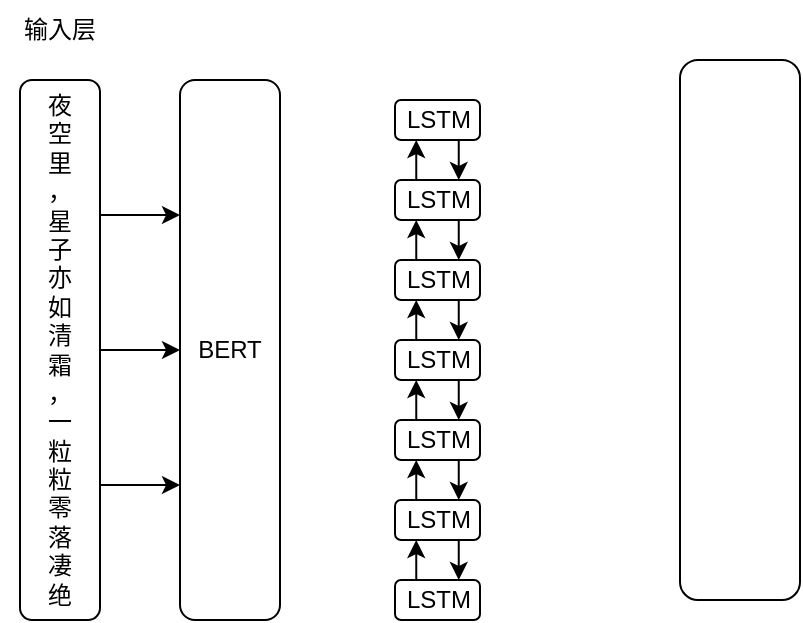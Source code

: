 <mxfile version="20.6.0" type="github"><diagram id="2dio9p3JAMcmIQygTBbo" name="第 1 页"><mxGraphModel dx="782" dy="392" grid="1" gridSize="10" guides="1" tooltips="1" connect="1" arrows="1" fold="1" page="1" pageScale="1" pageWidth="827" pageHeight="1169" math="0" shadow="0"><root><mxCell id="0"/><mxCell id="1" parent="0"/><mxCell id="iS_dDltOH38D1OFg85Wk-5" style="edgeStyle=orthogonalEdgeStyle;rounded=0;orthogonalLoop=1;jettySize=auto;html=1;exitX=0;exitY=0.5;exitDx=0;exitDy=0;entryX=1;entryY=0.5;entryDx=0;entryDy=0;" parent="1" source="iS_dDltOH38D1OFg85Wk-1" target="iS_dDltOH38D1OFg85Wk-4" edge="1"><mxGeometry relative="1" as="geometry"/></mxCell><mxCell id="iS_dDltOH38D1OFg85Wk-6" style="edgeStyle=orthogonalEdgeStyle;rounded=0;orthogonalLoop=1;jettySize=auto;html=1;exitX=0;exitY=0.75;exitDx=0;exitDy=0;entryX=1;entryY=0.75;entryDx=0;entryDy=0;" parent="1" source="iS_dDltOH38D1OFg85Wk-1" target="iS_dDltOH38D1OFg85Wk-4" edge="1"><mxGeometry relative="1" as="geometry"/></mxCell><mxCell id="iS_dDltOH38D1OFg85Wk-9" style="edgeStyle=orthogonalEdgeStyle;rounded=0;orthogonalLoop=1;jettySize=auto;html=1;exitX=0;exitY=0.25;exitDx=0;exitDy=0;entryX=1;entryY=0.25;entryDx=0;entryDy=0;" parent="1" source="iS_dDltOH38D1OFg85Wk-1" target="iS_dDltOH38D1OFg85Wk-4" edge="1"><mxGeometry relative="1" as="geometry"/></mxCell><mxCell id="iS_dDltOH38D1OFg85Wk-1" value="&lt;div&gt;夜&lt;/div&gt;&lt;div&gt;空&lt;/div&gt;&lt;div&gt;里&lt;/div&gt;&lt;div&gt;，&lt;/div&gt;&lt;div&gt;&lt;span style=&quot;background-color: transparent;&quot;&gt;星&lt;/span&gt;&lt;/div&gt;&lt;div&gt;&lt;span style=&quot;background-color: transparent;&quot;&gt;子&lt;/span&gt;&lt;/div&gt;&lt;div&gt;&lt;span style=&quot;background-color: transparent;&quot;&gt;亦&lt;/span&gt;&lt;/div&gt;&lt;div&gt;如&lt;/div&gt;&lt;div&gt;清&lt;/div&gt;&lt;div&gt;霜&lt;/div&gt;&lt;div&gt;，&lt;/div&gt;&lt;div&gt;一&lt;/div&gt;&lt;div&gt;粒&lt;/div&gt;&lt;div&gt;粒&lt;/div&gt;&lt;div&gt;零&lt;/div&gt;&lt;div&gt;落&lt;/div&gt;&lt;div&gt;凄&lt;/div&gt;&lt;div&gt;绝&lt;/div&gt;" style="rounded=1;whiteSpace=wrap;html=1;direction=west;" parent="1" vertex="1"><mxGeometry x="40" y="80" width="40" height="270" as="geometry"/></mxCell><mxCell id="iS_dDltOH38D1OFg85Wk-4" value="BERT" style="rounded=1;whiteSpace=wrap;html=1;direction=west;" parent="1" vertex="1"><mxGeometry x="120" y="80" width="50" height="270" as="geometry"/></mxCell><mxCell id="iS_dDltOH38D1OFg85Wk-11" value="输入层" style="text;html=1;strokeColor=none;fillColor=none;align=center;verticalAlign=middle;whiteSpace=wrap;rounded=0;labelBackgroundColor=none;" parent="1" vertex="1"><mxGeometry x="30" y="40" width="60" height="30" as="geometry"/></mxCell><mxCell id="iS_dDltOH38D1OFg85Wk-13" value="" style="rounded=1;whiteSpace=wrap;html=1;direction=west;" parent="1" vertex="1"><mxGeometry x="370" y="70" width="60" height="270" as="geometry"/></mxCell><mxCell id="iS_dDltOH38D1OFg85Wk-32" style="edgeStyle=orthogonalEdgeStyle;rounded=0;orthogonalLoop=1;jettySize=auto;html=1;exitX=0.75;exitY=1;exitDx=0;exitDy=0;entryX=0.75;entryY=0;entryDx=0;entryDy=0;" parent="1" source="iS_dDltOH38D1OFg85Wk-14" target="iS_dDltOH38D1OFg85Wk-27" edge="1"><mxGeometry relative="1" as="geometry"/></mxCell><mxCell id="iS_dDltOH38D1OFg85Wk-14" value="LSTM" style="rounded=1;whiteSpace=wrap;html=1;labelBackgroundColor=none;" parent="1" vertex="1"><mxGeometry x="227.5" y="90" width="42.5" height="20" as="geometry"/></mxCell><mxCell id="iS_dDltOH38D1OFg85Wk-31" style="edgeStyle=orthogonalEdgeStyle;rounded=0;orthogonalLoop=1;jettySize=auto;html=1;exitX=0.25;exitY=0;exitDx=0;exitDy=0;entryX=0.25;entryY=1;entryDx=0;entryDy=0;" parent="1" source="iS_dDltOH38D1OFg85Wk-27" target="iS_dDltOH38D1OFg85Wk-14" edge="1"><mxGeometry relative="1" as="geometry"/></mxCell><mxCell id="iS_dDltOH38D1OFg85Wk-51" style="edgeStyle=orthogonalEdgeStyle;rounded=0;orthogonalLoop=1;jettySize=auto;html=1;exitX=0.75;exitY=1;exitDx=0;exitDy=0;entryX=0.75;entryY=0;entryDx=0;entryDy=0;" parent="1" source="iS_dDltOH38D1OFg85Wk-27" target="iS_dDltOH38D1OFg85Wk-50" edge="1"><mxGeometry relative="1" as="geometry"/></mxCell><mxCell id="iS_dDltOH38D1OFg85Wk-27" value="LSTM" style="rounded=1;whiteSpace=wrap;html=1;labelBackgroundColor=none;" parent="1" vertex="1"><mxGeometry x="227.5" y="130" width="42.5" height="20" as="geometry"/></mxCell><mxCell id="iS_dDltOH38D1OFg85Wk-52" style="edgeStyle=orthogonalEdgeStyle;rounded=0;orthogonalLoop=1;jettySize=auto;html=1;exitX=0.25;exitY=0;exitDx=0;exitDy=0;entryX=0.25;entryY=1;entryDx=0;entryDy=0;" parent="1" source="iS_dDltOH38D1OFg85Wk-50" target="iS_dDltOH38D1OFg85Wk-27" edge="1"><mxGeometry relative="1" as="geometry"/></mxCell><mxCell id="5G3AsElfoxKhfVrmw_Tb-2" style="edgeStyle=orthogonalEdgeStyle;rounded=0;orthogonalLoop=1;jettySize=auto;html=1;exitX=0.75;exitY=1;exitDx=0;exitDy=0;entryX=0.75;entryY=0;entryDx=0;entryDy=0;" edge="1" parent="1" source="iS_dDltOH38D1OFg85Wk-50" target="iS_dDltOH38D1OFg85Wk-53"><mxGeometry relative="1" as="geometry"/></mxCell><mxCell id="iS_dDltOH38D1OFg85Wk-50" value="LSTM" style="rounded=1;whiteSpace=wrap;html=1;labelBackgroundColor=none;" parent="1" vertex="1"><mxGeometry x="227.5" y="170" width="42.5" height="20" as="geometry"/></mxCell><mxCell id="5G3AsElfoxKhfVrmw_Tb-1" style="edgeStyle=orthogonalEdgeStyle;rounded=0;orthogonalLoop=1;jettySize=auto;html=1;exitX=0.25;exitY=0;exitDx=0;exitDy=0;entryX=0.25;entryY=1;entryDx=0;entryDy=0;" edge="1" parent="1" source="iS_dDltOH38D1OFg85Wk-53" target="iS_dDltOH38D1OFg85Wk-50"><mxGeometry relative="1" as="geometry"/></mxCell><mxCell id="5G3AsElfoxKhfVrmw_Tb-5" style="edgeStyle=orthogonalEdgeStyle;rounded=0;orthogonalLoop=1;jettySize=auto;html=1;exitX=0.75;exitY=1;exitDx=0;exitDy=0;entryX=0.75;entryY=0;entryDx=0;entryDy=0;" edge="1" parent="1" source="iS_dDltOH38D1OFg85Wk-53" target="5G3AsElfoxKhfVrmw_Tb-3"><mxGeometry relative="1" as="geometry"/></mxCell><mxCell id="iS_dDltOH38D1OFg85Wk-53" value="LSTM" style="rounded=1;whiteSpace=wrap;html=1;labelBackgroundColor=none;" parent="1" vertex="1"><mxGeometry x="227.5" y="210" width="42.5" height="20" as="geometry"/></mxCell><mxCell id="5G3AsElfoxKhfVrmw_Tb-4" style="edgeStyle=orthogonalEdgeStyle;rounded=0;orthogonalLoop=1;jettySize=auto;html=1;exitX=0.25;exitY=0;exitDx=0;exitDy=0;entryX=0.25;entryY=1;entryDx=0;entryDy=0;" edge="1" parent="1" source="5G3AsElfoxKhfVrmw_Tb-3" target="iS_dDltOH38D1OFg85Wk-53"><mxGeometry relative="1" as="geometry"/></mxCell><mxCell id="5G3AsElfoxKhfVrmw_Tb-8" style="edgeStyle=orthogonalEdgeStyle;rounded=0;orthogonalLoop=1;jettySize=auto;html=1;exitX=0.75;exitY=1;exitDx=0;exitDy=0;entryX=0.75;entryY=0;entryDx=0;entryDy=0;" edge="1" parent="1" source="5G3AsElfoxKhfVrmw_Tb-3" target="5G3AsElfoxKhfVrmw_Tb-6"><mxGeometry relative="1" as="geometry"/></mxCell><mxCell id="5G3AsElfoxKhfVrmw_Tb-3" value="LSTM" style="rounded=1;whiteSpace=wrap;html=1;labelBackgroundColor=none;" vertex="1" parent="1"><mxGeometry x="227.5" y="250" width="42.5" height="20" as="geometry"/></mxCell><mxCell id="5G3AsElfoxKhfVrmw_Tb-7" style="edgeStyle=orthogonalEdgeStyle;rounded=0;orthogonalLoop=1;jettySize=auto;html=1;exitX=0.25;exitY=0;exitDx=0;exitDy=0;entryX=0.25;entryY=1;entryDx=0;entryDy=0;" edge="1" parent="1" source="5G3AsElfoxKhfVrmw_Tb-6" target="5G3AsElfoxKhfVrmw_Tb-3"><mxGeometry relative="1" as="geometry"/></mxCell><mxCell id="5G3AsElfoxKhfVrmw_Tb-11" style="edgeStyle=orthogonalEdgeStyle;rounded=0;orthogonalLoop=1;jettySize=auto;html=1;exitX=0.75;exitY=1;exitDx=0;exitDy=0;entryX=0.75;entryY=0;entryDx=0;entryDy=0;" edge="1" parent="1" source="5G3AsElfoxKhfVrmw_Tb-6" target="5G3AsElfoxKhfVrmw_Tb-9"><mxGeometry relative="1" as="geometry"/></mxCell><mxCell id="5G3AsElfoxKhfVrmw_Tb-6" value="LSTM" style="rounded=1;whiteSpace=wrap;html=1;labelBackgroundColor=none;" vertex="1" parent="1"><mxGeometry x="227.5" y="290" width="42.5" height="20" as="geometry"/></mxCell><mxCell id="5G3AsElfoxKhfVrmw_Tb-10" style="edgeStyle=orthogonalEdgeStyle;rounded=0;orthogonalLoop=1;jettySize=auto;html=1;exitX=0.25;exitY=0;exitDx=0;exitDy=0;entryX=0.25;entryY=1;entryDx=0;entryDy=0;" edge="1" parent="1" source="5G3AsElfoxKhfVrmw_Tb-9" target="5G3AsElfoxKhfVrmw_Tb-6"><mxGeometry relative="1" as="geometry"/></mxCell><mxCell id="5G3AsElfoxKhfVrmw_Tb-9" value="LSTM" style="rounded=1;whiteSpace=wrap;html=1;labelBackgroundColor=none;" vertex="1" parent="1"><mxGeometry x="227.5" y="330" width="42.5" height="20" as="geometry"/></mxCell></root></mxGraphModel></diagram></mxfile>